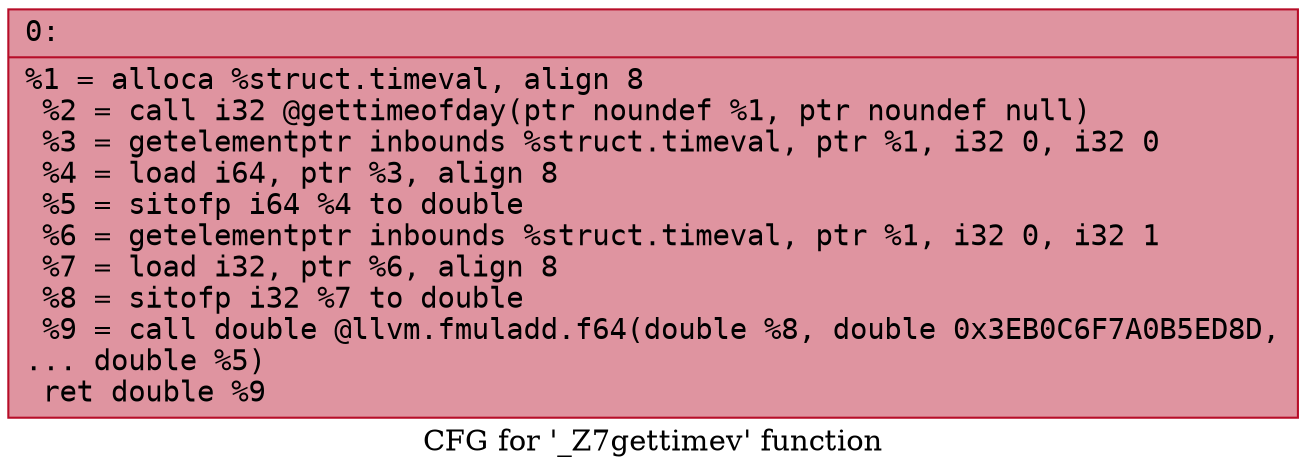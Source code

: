 digraph "CFG for '_Z7gettimev' function" {
	label="CFG for '_Z7gettimev' function";

	Node0x600000d11770 [shape=record,color="#b70d28ff", style=filled, fillcolor="#b70d2870" fontname="Courier",label="{0:\l|  %1 = alloca %struct.timeval, align 8\l  %2 = call i32 @gettimeofday(ptr noundef %1, ptr noundef null)\l  %3 = getelementptr inbounds %struct.timeval, ptr %1, i32 0, i32 0\l  %4 = load i64, ptr %3, align 8\l  %5 = sitofp i64 %4 to double\l  %6 = getelementptr inbounds %struct.timeval, ptr %1, i32 0, i32 1\l  %7 = load i32, ptr %6, align 8\l  %8 = sitofp i32 %7 to double\l  %9 = call double @llvm.fmuladd.f64(double %8, double 0x3EB0C6F7A0B5ED8D,\l... double %5)\l  ret double %9\l}"];
}
